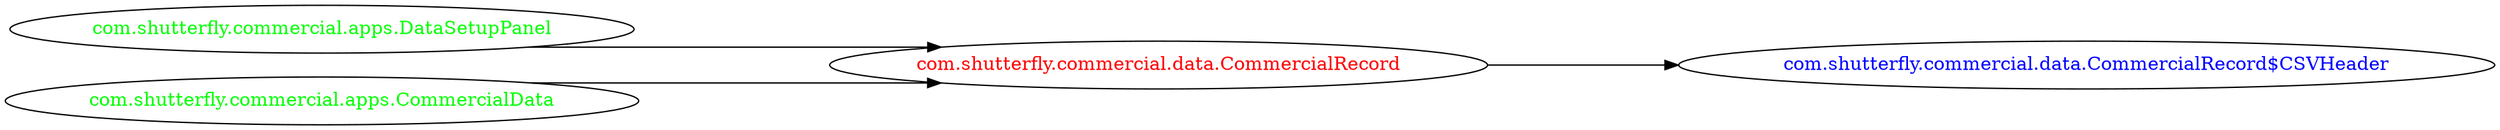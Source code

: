 digraph dependencyGraph {
 concentrate=true;
 ranksep="2.0";
 rankdir="LR"; 
 splines="ortho";
"com.shutterfly.commercial.data.CommercialRecord" [fontcolor="red"];
"com.shutterfly.commercial.data.CommercialRecord$CSVHeader" [ fontcolor="blue" ];
"com.shutterfly.commercial.data.CommercialRecord"->"com.shutterfly.commercial.data.CommercialRecord$CSVHeader";
"com.shutterfly.commercial.apps.DataSetupPanel" [ fontcolor="green" ];
"com.shutterfly.commercial.apps.DataSetupPanel"->"com.shutterfly.commercial.data.CommercialRecord";
"com.shutterfly.commercial.apps.CommercialData" [ fontcolor="green" ];
"com.shutterfly.commercial.apps.CommercialData"->"com.shutterfly.commercial.data.CommercialRecord";
}
